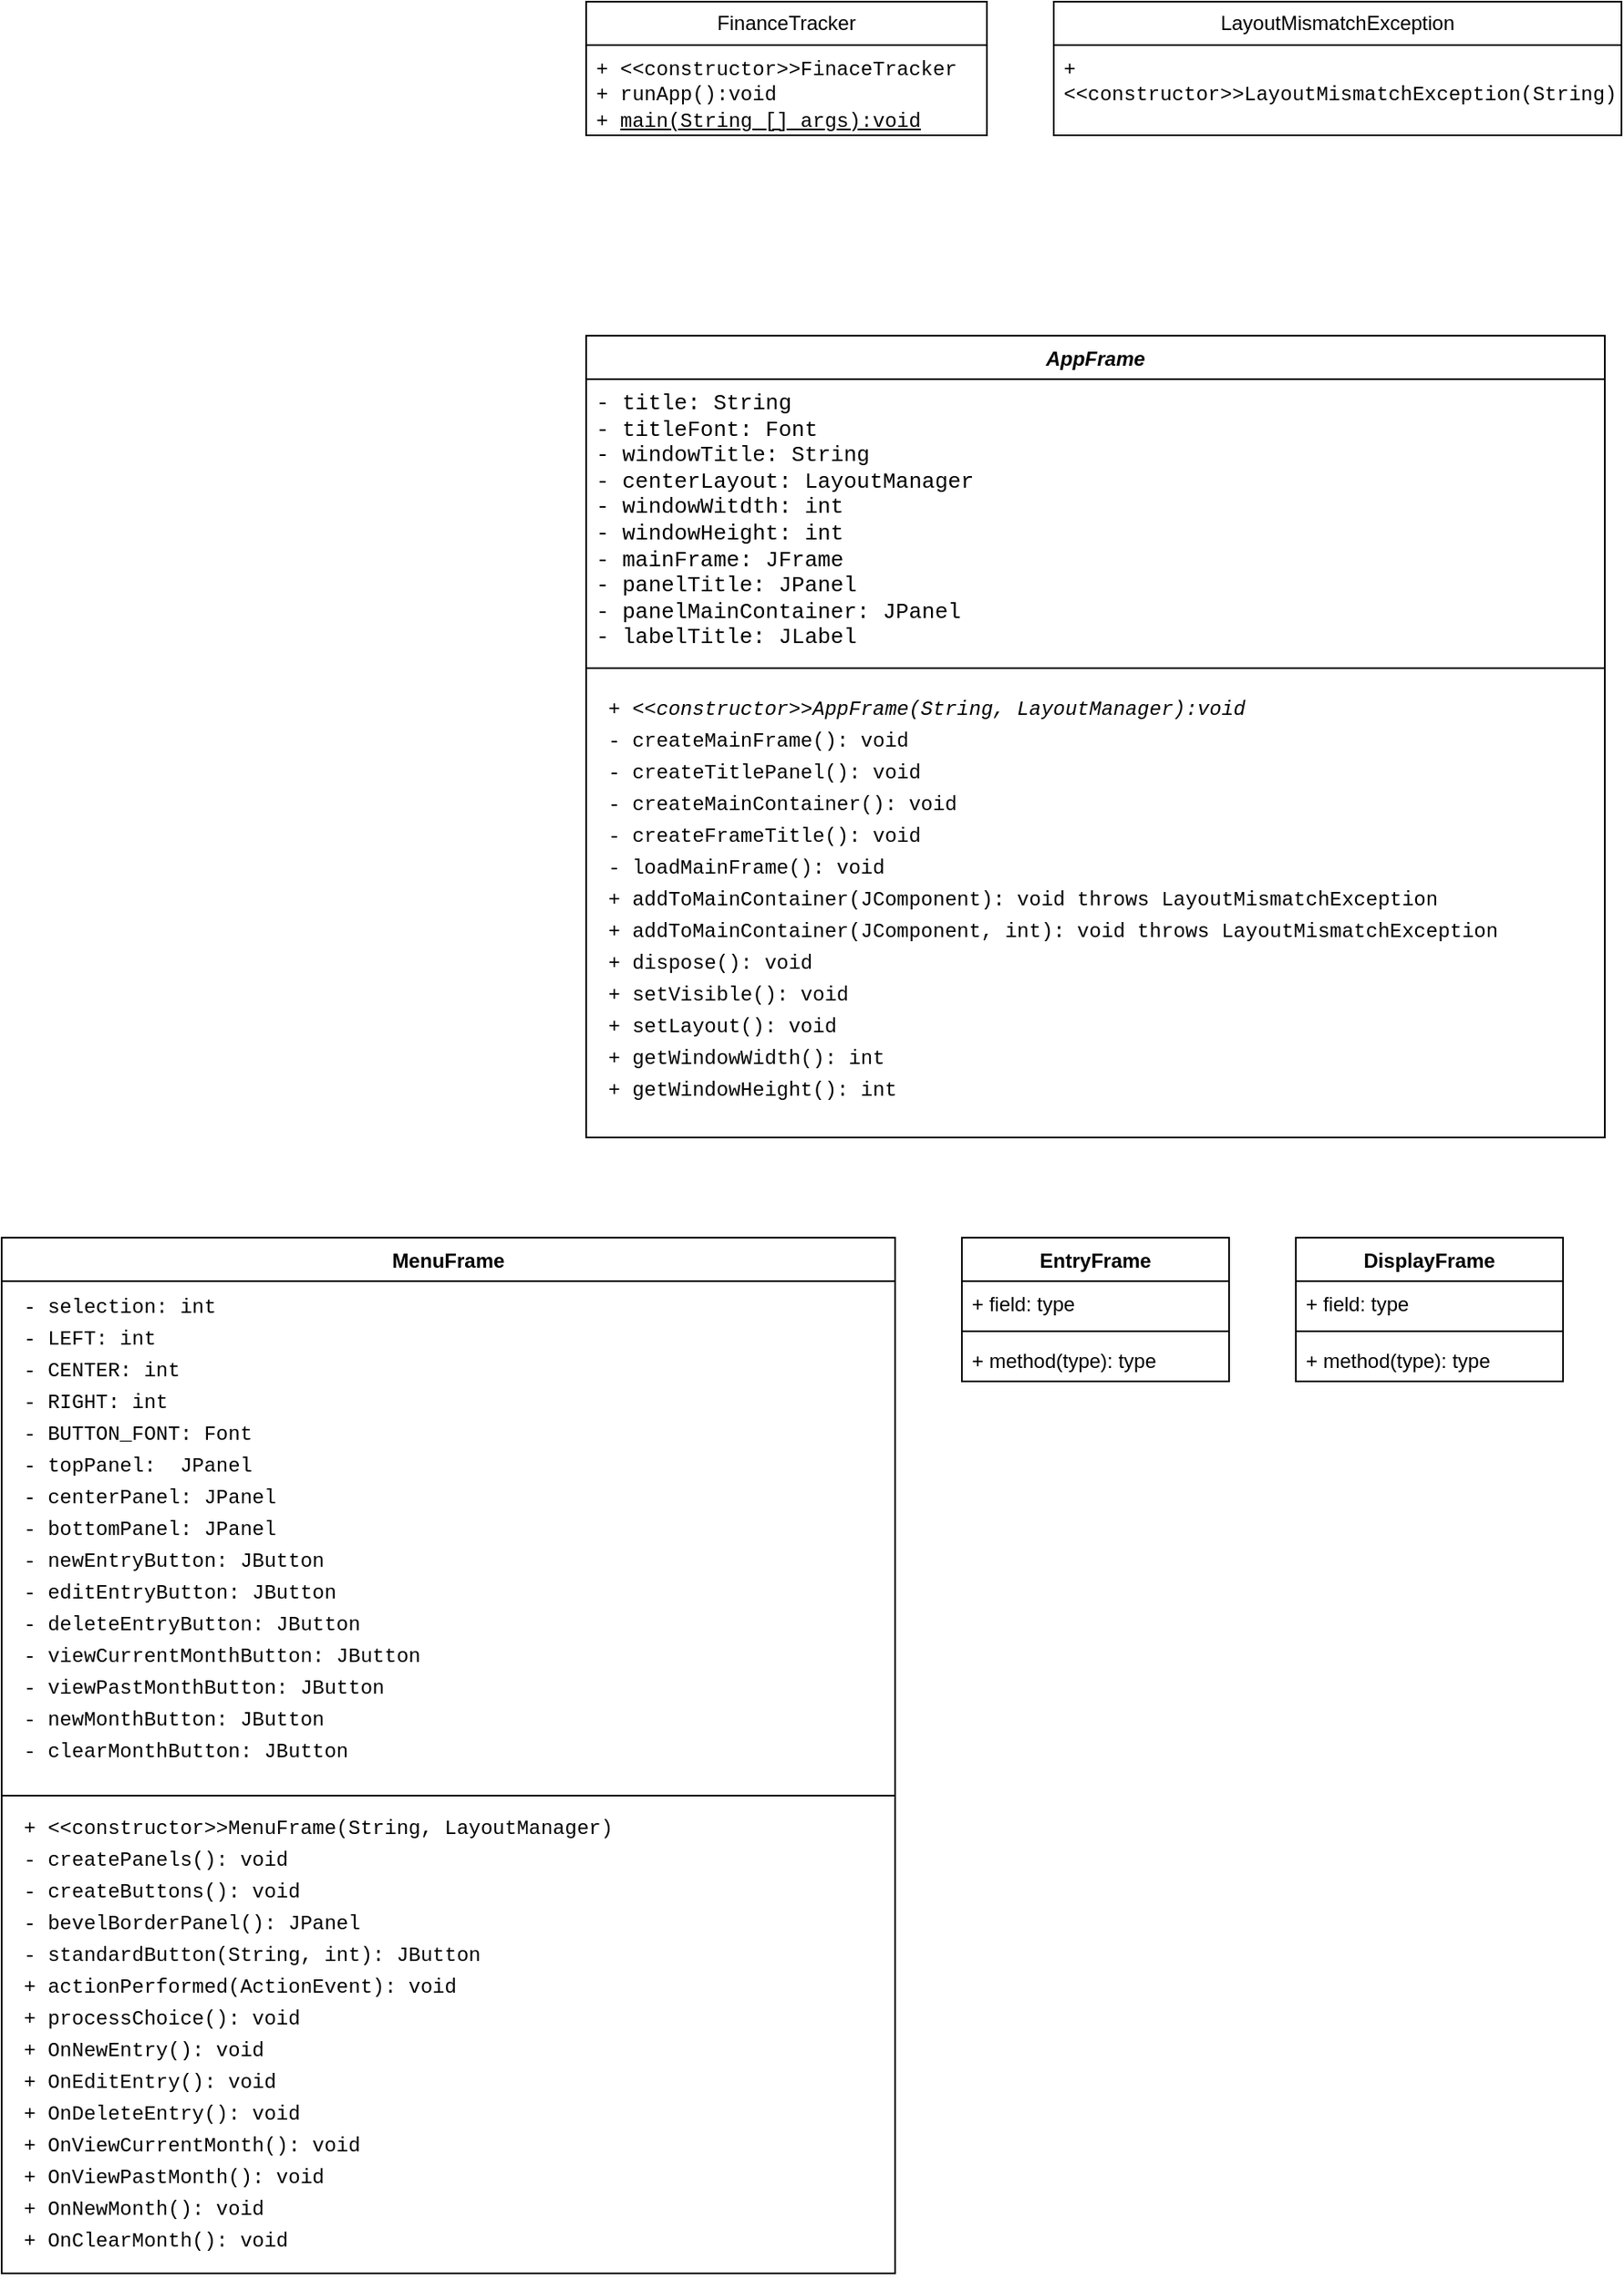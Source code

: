 <mxfile version="26.1.0">
  <diagram name="Page-1" id="_9mDkpji30jNcDsXQ54_">
    <mxGraphModel dx="1758" dy="1137" grid="1" gridSize="10" guides="1" tooltips="1" connect="1" arrows="1" fold="1" page="1" pageScale="1" pageWidth="850" pageHeight="1100" math="0" shadow="0">
      <root>
        <mxCell id="0" />
        <mxCell id="1" parent="0" />
        <mxCell id="iAwMKfYmuOtD-HWWdZDS-1" value="&lt;i&gt;AppFrame&lt;/i&gt;" style="swimlane;fontStyle=1;align=center;verticalAlign=top;childLayout=stackLayout;horizontal=1;startSize=26;horizontalStack=0;resizeParent=1;resizeParentMax=0;resizeLast=0;collapsible=1;marginBottom=0;whiteSpace=wrap;html=1;" vertex="1" parent="1">
          <mxGeometry x="40" y="240" width="610" height="480" as="geometry" />
        </mxCell>
        <mxCell id="iAwMKfYmuOtD-HWWdZDS-2" value="&lt;font face=&quot;Courier New&quot; style=&quot;font-size: 13px;&quot;&gt;- title: String&lt;/font&gt;&lt;div&gt;&lt;font face=&quot;Courier New&quot; style=&quot;font-size: 13px;&quot;&gt;- titleFont: Font&lt;/font&gt;&lt;/div&gt;&lt;div&gt;&lt;font face=&quot;Courier New&quot; style=&quot;font-size: 13px;&quot;&gt;- windowTitle: String&lt;/font&gt;&lt;/div&gt;&lt;div&gt;&lt;font face=&quot;Courier New&quot; style=&quot;font-size: 13px;&quot;&gt;- centerLayout: LayoutManager&lt;/font&gt;&lt;/div&gt;&lt;div&gt;&lt;font face=&quot;Courier New&quot; style=&quot;font-size: 13px;&quot;&gt;- windowWitdth: int&lt;/font&gt;&lt;/div&gt;&lt;div&gt;&lt;font face=&quot;Courier New&quot; style=&quot;font-size: 13px;&quot;&gt;- windowHeight: int&lt;/font&gt;&lt;/div&gt;&lt;div&gt;&lt;font face=&quot;Courier New&quot; style=&quot;font-size: 13px;&quot;&gt;- mainFrame: JFrame&lt;/font&gt;&lt;/div&gt;&lt;div&gt;&lt;font face=&quot;Courier New&quot; style=&quot;font-size: 13px;&quot;&gt;- panelTitle: JPanel&lt;/font&gt;&lt;/div&gt;&lt;div&gt;&lt;font face=&quot;Courier New&quot; style=&quot;font-size: 13px;&quot;&gt;- panelMainContainer: JPanel&lt;/font&gt;&lt;/div&gt;&lt;div&gt;&lt;font face=&quot;Courier New&quot; style=&quot;font-size: 13px;&quot;&gt;- labelTitle: JLabel&lt;/font&gt;&lt;/div&gt;" style="text;strokeColor=none;fillColor=none;align=left;verticalAlign=top;spacingLeft=4;spacingRight=4;overflow=hidden;rotatable=0;points=[[0,0.5],[1,0.5]];portConstraint=eastwest;whiteSpace=wrap;html=1;" vertex="1" parent="iAwMKfYmuOtD-HWWdZDS-1">
          <mxGeometry y="26" width="610" height="164" as="geometry" />
        </mxCell>
        <mxCell id="iAwMKfYmuOtD-HWWdZDS-3" value="" style="line;strokeWidth=1;fillColor=none;align=left;verticalAlign=middle;spacingTop=-1;spacingLeft=3;spacingRight=3;rotatable=0;labelPosition=right;points=[];portConstraint=eastwest;strokeColor=inherit;" vertex="1" parent="iAwMKfYmuOtD-HWWdZDS-1">
          <mxGeometry y="190" width="610" height="18" as="geometry" />
        </mxCell>
        <mxCell id="iAwMKfYmuOtD-HWWdZDS-4" value="&lt;div style=&quot;line-height: 19px; white-space: pre; font-family: Consolas, &amp;quot;Courier New&amp;quot;, monospace;&quot;&gt;&lt;div style=&quot;&quot;&gt;&lt;font style=&quot;color: rgb(0, 0, 0);&quot;&gt;&amp;nbsp;&lt;i style=&quot;&quot;&gt;+ &amp;lt;&amp;lt;constructor&amp;gt;&amp;gt;AppFrame(String, LayoutManager):void&lt;/i&gt;&lt;/font&gt;&lt;/div&gt;&lt;div style=&quot;&quot;&gt;&lt;span style=&quot;color: rgb(106, 153, 85);&quot;&gt;&lt;font style=&quot;color: rgb(0, 0, 0);&quot;&gt; - createMainFrame(): void&lt;/font&gt;&lt;/span&gt;&lt;/div&gt;&lt;div style=&quot;&quot;&gt;&lt;span style=&quot;color: rgb(106, 153, 85);&quot;&gt;&lt;font style=&quot;color: rgb(0, 0, 0);&quot;&gt;&amp;nbsp;- createTitlePanel(): void&lt;/font&gt;&lt;/span&gt;&lt;/div&gt;&lt;div style=&quot;&quot;&gt;&lt;span style=&quot;color: rgb(106, 153, 85);&quot;&gt;&lt;font style=&quot;color: rgb(0, 0, 0);&quot;&gt;&amp;nbsp;- createMainContainer(): void&lt;/font&gt;&lt;/span&gt;&lt;/div&gt;&lt;div style=&quot;&quot;&gt;&lt;span style=&quot;color: rgb(106, 153, 85);&quot;&gt;&lt;font style=&quot;color: rgb(0, 0, 0);&quot;&gt;&amp;nbsp;- createFrameTitle(): void&lt;/font&gt;&lt;/span&gt;&lt;/div&gt;&lt;div style=&quot;&quot;&gt;&lt;span style=&quot;color: rgb(106, 153, 85);&quot;&gt;&lt;font style=&quot;color: rgb(0, 0, 0);&quot;&gt;&amp;nbsp;- loadMainFrame(): void&lt;/font&gt;&lt;/span&gt;&lt;/div&gt;&lt;div style=&quot;&quot;&gt;&lt;span style=&quot;color: rgb(106, 153, 85);&quot;&gt;&lt;font style=&quot;color: rgb(0, 0, 0);&quot;&gt;&amp;nbsp;+ addToMainContainer(JComponent): void throws LayoutMismatchException&lt;/font&gt;&lt;/span&gt;&lt;/div&gt;&lt;div style=&quot;&quot;&gt;&lt;span style=&quot;color: rgb(106, 153, 85);&quot;&gt;&lt;font style=&quot;color: rgb(0, 0, 0);&quot;&gt;&amp;nbsp;+ addToMainContainer(JComponent, int): void throws LayoutMismatchException&lt;/font&gt;&lt;/span&gt;&lt;/div&gt;&lt;div style=&quot;&quot;&gt;&lt;span style=&quot;color: rgb(106, 153, 85);&quot;&gt;&lt;font style=&quot;color: rgb(0, 0, 0);&quot;&gt;&amp;nbsp;+ dispose(): void&lt;/font&gt;&lt;/span&gt;&lt;/div&gt;&lt;div style=&quot;&quot;&gt;&lt;span style=&quot;color: rgb(106, 153, 85);&quot;&gt;&lt;font style=&quot;color: rgb(0, 0, 0);&quot;&gt;&amp;nbsp;+ setVisible(): void&lt;/font&gt;&lt;/span&gt;&lt;/div&gt;&lt;div style=&quot;&quot;&gt;&lt;span style=&quot;color: rgb(106, 153, 85);&quot;&gt;&lt;font style=&quot;color: rgb(0, 0, 0);&quot;&gt;&amp;nbsp;+ setLayout(): void&lt;/font&gt;&lt;/span&gt;&lt;/div&gt;&lt;div style=&quot;&quot;&gt;&lt;span style=&quot;color: rgb(106, 153, 85);&quot;&gt;&lt;font style=&quot;color: rgb(0, 0, 0);&quot;&gt;&amp;nbsp;+ getWindowWidth(): int&lt;/font&gt;&lt;/span&gt;&lt;/div&gt;&lt;div style=&quot;&quot;&gt;&lt;span style=&quot;color: rgb(106, 153, 85);&quot;&gt;&lt;font style=&quot;color: rgb(0, 0, 0);&quot;&gt;&amp;nbsp;+ getWindowHeight(): int&lt;/font&gt;&lt;/span&gt;&lt;/div&gt;&lt;/div&gt;" style="text;strokeColor=none;fillColor=none;align=left;verticalAlign=top;spacingLeft=4;spacingRight=4;overflow=hidden;rotatable=0;points=[[0,0.5],[1,0.5]];portConstraint=eastwest;whiteSpace=wrap;html=1;" vertex="1" parent="iAwMKfYmuOtD-HWWdZDS-1">
          <mxGeometry y="208" width="610" height="272" as="geometry" />
        </mxCell>
        <mxCell id="iAwMKfYmuOtD-HWWdZDS-5" value="FinanceTracker" style="swimlane;fontStyle=0;childLayout=stackLayout;horizontal=1;startSize=26;fillColor=none;horizontalStack=0;resizeParent=1;resizeParentMax=0;resizeLast=0;collapsible=1;marginBottom=0;whiteSpace=wrap;html=1;" vertex="1" parent="1">
          <mxGeometry x="40" y="40" width="240" height="80" as="geometry" />
        </mxCell>
        <mxCell id="iAwMKfYmuOtD-HWWdZDS-6" value="&lt;font face=&quot;Courier New&quot;&gt;+ &amp;lt;&amp;lt;constructor&amp;gt;&amp;gt;FinaceTracker&lt;/font&gt;&lt;div&gt;&lt;font face=&quot;Courier New&quot;&gt;+ runApp():void&lt;/font&gt;&lt;/div&gt;&lt;div&gt;&lt;font face=&quot;Courier New&quot;&gt;+ &lt;u&gt;main(String [] args):void&lt;/u&gt;&lt;/font&gt;&lt;/div&gt;" style="text;strokeColor=none;fillColor=none;align=left;verticalAlign=top;spacingLeft=4;spacingRight=4;overflow=hidden;rotatable=0;points=[[0,0.5],[1,0.5]];portConstraint=eastwest;whiteSpace=wrap;html=1;" vertex="1" parent="iAwMKfYmuOtD-HWWdZDS-5">
          <mxGeometry y="26" width="240" height="54" as="geometry" />
        </mxCell>
        <mxCell id="iAwMKfYmuOtD-HWWdZDS-11" value="LayoutMismatchException" style="swimlane;fontStyle=0;childLayout=stackLayout;horizontal=1;startSize=26;fillColor=none;horizontalStack=0;resizeParent=1;resizeParentMax=0;resizeLast=0;collapsible=1;marginBottom=0;whiteSpace=wrap;html=1;" vertex="1" parent="1">
          <mxGeometry x="320" y="40" width="340" height="80" as="geometry" />
        </mxCell>
        <mxCell id="iAwMKfYmuOtD-HWWdZDS-12" value="&lt;font face=&quot;Courier New&quot;&gt;+ &amp;lt;&amp;lt;constructor&amp;gt;&amp;gt;LayoutMismatchException(String)&lt;/font&gt;" style="text;strokeColor=none;fillColor=none;align=left;verticalAlign=top;spacingLeft=4;spacingRight=4;overflow=hidden;rotatable=0;points=[[0,0.5],[1,0.5]];portConstraint=eastwest;whiteSpace=wrap;html=1;" vertex="1" parent="iAwMKfYmuOtD-HWWdZDS-11">
          <mxGeometry y="26" width="340" height="54" as="geometry" />
        </mxCell>
        <mxCell id="iAwMKfYmuOtD-HWWdZDS-15" value="MenuFrame" style="swimlane;fontStyle=1;align=center;verticalAlign=top;childLayout=stackLayout;horizontal=1;startSize=26;horizontalStack=0;resizeParent=1;resizeParentMax=0;resizeLast=0;collapsible=1;marginBottom=0;whiteSpace=wrap;html=1;" vertex="1" parent="1">
          <mxGeometry x="-310" y="780" width="535" height="620" as="geometry" />
        </mxCell>
        <mxCell id="iAwMKfYmuOtD-HWWdZDS-16" value="&lt;div style=&quot;font-family: Consolas, &amp;quot;Courier New&amp;quot;, monospace; line-height: 19px; white-space: pre;&quot;&gt;&lt;div style=&quot;&quot;&gt;&lt;span&gt;&lt;font style=&quot;color: rgb(0, 0, 0);&quot;&gt; - selection: int&lt;/font&gt;&lt;/span&gt;&lt;/div&gt;&lt;div style=&quot;&quot;&gt;&lt;span&gt;&lt;font style=&quot;color: rgb(0, 0, 0);&quot;&gt;&amp;nbsp;- LEFT: int&lt;/font&gt;&lt;/span&gt;&lt;/div&gt;&lt;div style=&quot;&quot;&gt;&lt;span&gt;&lt;font style=&quot;color: rgb(0, 0, 0);&quot;&gt;&amp;nbsp;- CENTER: int&lt;/font&gt;&lt;/span&gt;&lt;/div&gt;&lt;div style=&quot;&quot;&gt;&lt;span&gt;&lt;font style=&quot;color: rgb(0, 0, 0);&quot;&gt;&amp;nbsp;- RIGHT: int&lt;/font&gt;&lt;/span&gt;&lt;/div&gt;&lt;div style=&quot;&quot;&gt;&lt;span&gt;&lt;font style=&quot;color: rgb(0, 0, 0);&quot;&gt;&amp;nbsp;- BUTTON_FONT: Font&lt;/font&gt;&lt;/span&gt;&lt;/div&gt;&lt;div style=&quot;&quot;&gt;&lt;span&gt;&lt;font style=&quot;color: rgb(0, 0, 0);&quot;&gt;&amp;nbsp;- topPanel: &amp;nbsp;JPanel&lt;/font&gt;&lt;/span&gt;&lt;/div&gt;&lt;div style=&quot;&quot;&gt;&lt;span&gt;&lt;font style=&quot;color: rgb(0, 0, 0);&quot;&gt;&amp;nbsp;- centerPanel: JPanel&lt;/font&gt;&lt;/span&gt;&lt;/div&gt;&lt;div style=&quot;&quot;&gt;&lt;span&gt;&lt;font style=&quot;color: rgb(0, 0, 0);&quot;&gt;&amp;nbsp;- bottomPanel: JPanel&lt;/font&gt;&lt;/span&gt;&lt;/div&gt;&lt;div style=&quot;&quot;&gt;&lt;span&gt;&lt;font style=&quot;color: rgb(0, 0, 0);&quot;&gt;&amp;nbsp;- newEntryButton: JButton&lt;/font&gt;&lt;/span&gt;&lt;/div&gt;&lt;div style=&quot;&quot;&gt;&lt;span&gt;&lt;font style=&quot;color: rgb(0, 0, 0);&quot;&gt;&amp;nbsp;- editEntryButton: JButton&lt;/font&gt;&lt;/span&gt;&lt;/div&gt;&lt;div style=&quot;&quot;&gt;&lt;span&gt;&lt;font style=&quot;color: rgb(0, 0, 0);&quot;&gt;&amp;nbsp;- deleteEntryButton: JButton&lt;/font&gt;&lt;/span&gt;&lt;/div&gt;&lt;div style=&quot;&quot;&gt;&lt;span&gt;&lt;font style=&quot;color: rgb(0, 0, 0);&quot;&gt;&amp;nbsp;- viewCurrentMonthButton: JButton&lt;/font&gt;&lt;/span&gt;&lt;/div&gt;&lt;div style=&quot;&quot;&gt;&lt;span&gt;&lt;font style=&quot;color: rgb(0, 0, 0);&quot;&gt;&amp;nbsp;- viewPastMonthButton: JButton&lt;/font&gt;&lt;/span&gt;&lt;/div&gt;&lt;div style=&quot;&quot;&gt;&lt;span&gt;&lt;font style=&quot;color: rgb(0, 0, 0);&quot;&gt;&amp;nbsp;- newMonthButton: JButton&lt;/font&gt;&lt;/span&gt;&lt;/div&gt;&lt;div style=&quot;&quot;&gt;&lt;span&gt;&lt;font style=&quot;color: rgb(0, 0, 0);&quot;&gt;&amp;nbsp;- clearMonthButton: JButton&lt;/font&gt;&lt;/span&gt;&lt;/div&gt;&lt;/div&gt;" style="text;strokeColor=none;fillColor=none;align=left;verticalAlign=top;spacingLeft=4;spacingRight=4;overflow=hidden;rotatable=0;points=[[0,0.5],[1,0.5]];portConstraint=eastwest;whiteSpace=wrap;html=1;" vertex="1" parent="iAwMKfYmuOtD-HWWdZDS-15">
          <mxGeometry y="26" width="535" height="304" as="geometry" />
        </mxCell>
        <mxCell id="iAwMKfYmuOtD-HWWdZDS-17" value="" style="line;strokeWidth=1;fillColor=none;align=left;verticalAlign=middle;spacingTop=-1;spacingLeft=3;spacingRight=3;rotatable=0;labelPosition=right;points=[];portConstraint=eastwest;strokeColor=inherit;" vertex="1" parent="iAwMKfYmuOtD-HWWdZDS-15">
          <mxGeometry y="330" width="535" height="8" as="geometry" />
        </mxCell>
        <mxCell id="iAwMKfYmuOtD-HWWdZDS-18" value="&lt;div style=&quot;font-family: Consolas, &amp;quot;Courier New&amp;quot;, monospace; line-height: 19px; white-space: pre;&quot;&gt;&lt;div style=&quot;&quot;&gt;&lt;span&gt;&lt;font style=&quot;color: rgb(0, 0, 0);&quot;&gt;&amp;nbsp;+ &amp;lt;&amp;lt;constructor&amp;gt;&amp;gt;MenuFrame(String, LayoutManager)&lt;/font&gt;&lt;/span&gt;&lt;/div&gt;&lt;div style=&quot;&quot;&gt;&lt;span&gt;&lt;font style=&quot;color: rgb(0, 0, 0);&quot;&gt;&amp;nbsp;- createPanels(): void&lt;/font&gt;&lt;/span&gt;&lt;/div&gt;&lt;div style=&quot;&quot;&gt;&lt;span&gt;&lt;font style=&quot;color: rgb(0, 0, 0);&quot;&gt;&amp;nbsp;- createButtons(): void&lt;/font&gt;&lt;/span&gt;&lt;/div&gt;&lt;div style=&quot;&quot;&gt;&lt;span&gt;&lt;font style=&quot;color: rgb(0, 0, 0);&quot;&gt;&amp;nbsp;- bevelBorderPanel(): JPanel&lt;/font&gt;&lt;/span&gt;&lt;/div&gt;&lt;div style=&quot;&quot;&gt;&lt;span&gt;&lt;font style=&quot;color: rgb(0, 0, 0);&quot;&gt;&amp;nbsp;- standardButton(String, int): JButton&lt;/font&gt;&lt;/span&gt;&lt;/div&gt;&lt;div style=&quot;&quot;&gt;&lt;span&gt;&lt;font style=&quot;color: rgb(0, 0, 0);&quot;&gt;&amp;nbsp;+ actionPerformed(ActionEvent): void&lt;/font&gt;&lt;/span&gt;&lt;/div&gt;&lt;div style=&quot;&quot;&gt;&lt;span&gt;&lt;font style=&quot;color: rgb(0, 0, 0);&quot;&gt;&amp;nbsp;+ processChoice(): void&lt;/font&gt;&lt;/span&gt;&lt;/div&gt;&lt;div style=&quot;&quot;&gt;&lt;span&gt;&lt;font style=&quot;color: rgb(0, 0, 0);&quot;&gt;&amp;nbsp;+ OnNewEntry(): void&lt;/font&gt;&lt;/span&gt;&lt;/div&gt;&lt;div style=&quot;&quot;&gt;&lt;span&gt;&lt;font style=&quot;color: rgb(0, 0, 0);&quot;&gt;&amp;nbsp;+ OnEditEntry(): void&lt;/font&gt;&lt;/span&gt;&lt;/div&gt;&lt;div style=&quot;&quot;&gt;&lt;span&gt;&lt;font style=&quot;color: rgb(0, 0, 0);&quot;&gt;&amp;nbsp;+ OnDeleteEntry(): void&lt;/font&gt;&lt;/span&gt;&lt;/div&gt;&lt;div style=&quot;&quot;&gt;&lt;span&gt;&lt;font style=&quot;color: rgb(0, 0, 0);&quot;&gt;&amp;nbsp;+ OnViewCurrentMonth(): void&lt;/font&gt;&lt;/span&gt;&lt;/div&gt;&lt;div style=&quot;&quot;&gt;&lt;span&gt;&lt;font style=&quot;color: rgb(0, 0, 0);&quot;&gt;&amp;nbsp;+ OnViewPastMonth(): void&lt;/font&gt;&lt;/span&gt;&lt;/div&gt;&lt;div style=&quot;&quot;&gt;&lt;span&gt;&lt;font style=&quot;color: rgb(0, 0, 0);&quot;&gt;&amp;nbsp;+ OnNewMonth(): void&lt;/font&gt;&lt;/span&gt;&lt;/div&gt;&lt;div style=&quot;&quot;&gt;&lt;span&gt;&lt;font style=&quot;color: rgb(0, 0, 0);&quot;&gt;&amp;nbsp;+ OnClearMonth(): void&lt;/font&gt;&lt;/span&gt;&lt;/div&gt;&lt;/div&gt;" style="text;strokeColor=none;fillColor=none;align=left;verticalAlign=top;spacingLeft=4;spacingRight=4;overflow=hidden;rotatable=0;points=[[0,0.5],[1,0.5]];portConstraint=eastwest;whiteSpace=wrap;html=1;" vertex="1" parent="iAwMKfYmuOtD-HWWdZDS-15">
          <mxGeometry y="338" width="535" height="282" as="geometry" />
        </mxCell>
        <mxCell id="iAwMKfYmuOtD-HWWdZDS-19" value="EntryFrame" style="swimlane;fontStyle=1;align=center;verticalAlign=top;childLayout=stackLayout;horizontal=1;startSize=26;horizontalStack=0;resizeParent=1;resizeParentMax=0;resizeLast=0;collapsible=1;marginBottom=0;whiteSpace=wrap;html=1;" vertex="1" parent="1">
          <mxGeometry x="265" y="780" width="160" height="86" as="geometry" />
        </mxCell>
        <mxCell id="iAwMKfYmuOtD-HWWdZDS-20" value="+ field: type" style="text;strokeColor=none;fillColor=none;align=left;verticalAlign=top;spacingLeft=4;spacingRight=4;overflow=hidden;rotatable=0;points=[[0,0.5],[1,0.5]];portConstraint=eastwest;whiteSpace=wrap;html=1;" vertex="1" parent="iAwMKfYmuOtD-HWWdZDS-19">
          <mxGeometry y="26" width="160" height="26" as="geometry" />
        </mxCell>
        <mxCell id="iAwMKfYmuOtD-HWWdZDS-21" value="" style="line;strokeWidth=1;fillColor=none;align=left;verticalAlign=middle;spacingTop=-1;spacingLeft=3;spacingRight=3;rotatable=0;labelPosition=right;points=[];portConstraint=eastwest;strokeColor=inherit;" vertex="1" parent="iAwMKfYmuOtD-HWWdZDS-19">
          <mxGeometry y="52" width="160" height="8" as="geometry" />
        </mxCell>
        <mxCell id="iAwMKfYmuOtD-HWWdZDS-22" value="+ method(type): type" style="text;strokeColor=none;fillColor=none;align=left;verticalAlign=top;spacingLeft=4;spacingRight=4;overflow=hidden;rotatable=0;points=[[0,0.5],[1,0.5]];portConstraint=eastwest;whiteSpace=wrap;html=1;" vertex="1" parent="iAwMKfYmuOtD-HWWdZDS-19">
          <mxGeometry y="60" width="160" height="26" as="geometry" />
        </mxCell>
        <mxCell id="iAwMKfYmuOtD-HWWdZDS-23" value="DisplayFrame" style="swimlane;fontStyle=1;align=center;verticalAlign=top;childLayout=stackLayout;horizontal=1;startSize=26;horizontalStack=0;resizeParent=1;resizeParentMax=0;resizeLast=0;collapsible=1;marginBottom=0;whiteSpace=wrap;html=1;" vertex="1" parent="1">
          <mxGeometry x="465" y="780" width="160" height="86" as="geometry" />
        </mxCell>
        <mxCell id="iAwMKfYmuOtD-HWWdZDS-24" value="+ field: type" style="text;strokeColor=none;fillColor=none;align=left;verticalAlign=top;spacingLeft=4;spacingRight=4;overflow=hidden;rotatable=0;points=[[0,0.5],[1,0.5]];portConstraint=eastwest;whiteSpace=wrap;html=1;" vertex="1" parent="iAwMKfYmuOtD-HWWdZDS-23">
          <mxGeometry y="26" width="160" height="26" as="geometry" />
        </mxCell>
        <mxCell id="iAwMKfYmuOtD-HWWdZDS-25" value="" style="line;strokeWidth=1;fillColor=none;align=left;verticalAlign=middle;spacingTop=-1;spacingLeft=3;spacingRight=3;rotatable=0;labelPosition=right;points=[];portConstraint=eastwest;strokeColor=inherit;" vertex="1" parent="iAwMKfYmuOtD-HWWdZDS-23">
          <mxGeometry y="52" width="160" height="8" as="geometry" />
        </mxCell>
        <mxCell id="iAwMKfYmuOtD-HWWdZDS-26" value="+ method(type): type" style="text;strokeColor=none;fillColor=none;align=left;verticalAlign=top;spacingLeft=4;spacingRight=4;overflow=hidden;rotatable=0;points=[[0,0.5],[1,0.5]];portConstraint=eastwest;whiteSpace=wrap;html=1;" vertex="1" parent="iAwMKfYmuOtD-HWWdZDS-23">
          <mxGeometry y="60" width="160" height="26" as="geometry" />
        </mxCell>
      </root>
    </mxGraphModel>
  </diagram>
</mxfile>
